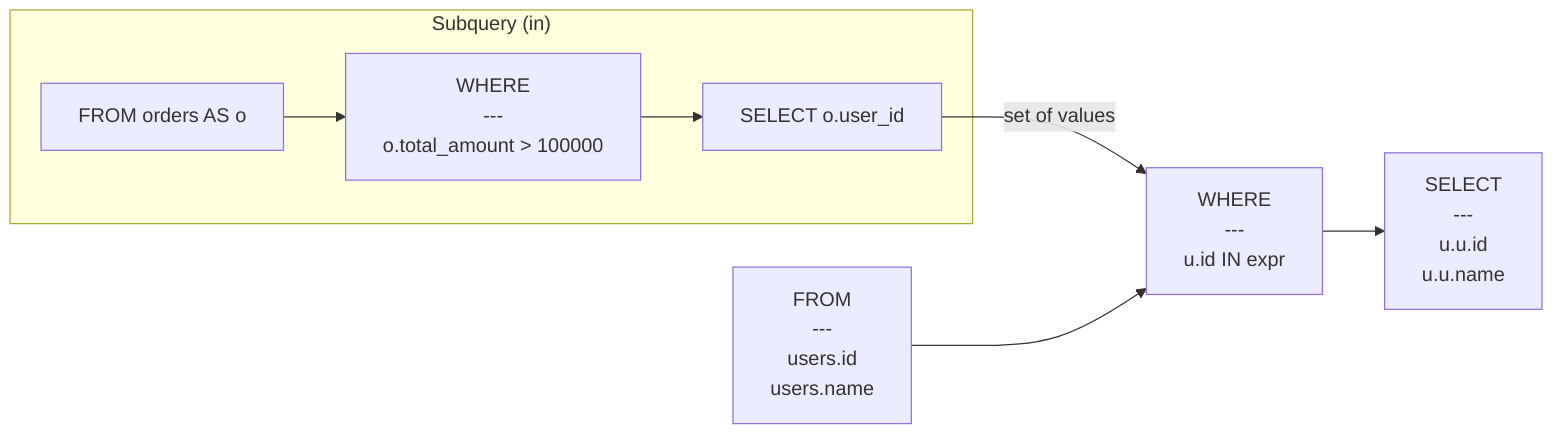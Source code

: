 flowchart LR
    node_0["FROM<br/>---<br/>users.id<br/>users.name"]
    node_1["WHERE<br/>---<br/>u.id IN expr"]
    subgraph subquery_node_2 ["Subquery (in)"]
        direction TB
        subq_0_node_0[FROM orders AS o]
        subq_0_node_1["WHERE<br/>---<br/>o.total_amount &gt; 100000"]
        subq_0_node_2["SELECT o.user_id"]
        subq_0_node_0 --> subq_0_node_1
        subq_0_node_1 --> subq_0_node_2
    end
    subq_0_node_2 -->|set of values| node_1
    node_3["SELECT<br/>---<br/>u.u.id<br/>u.u.name"]
    node_0 --> node_1
    node_1 --> node_3